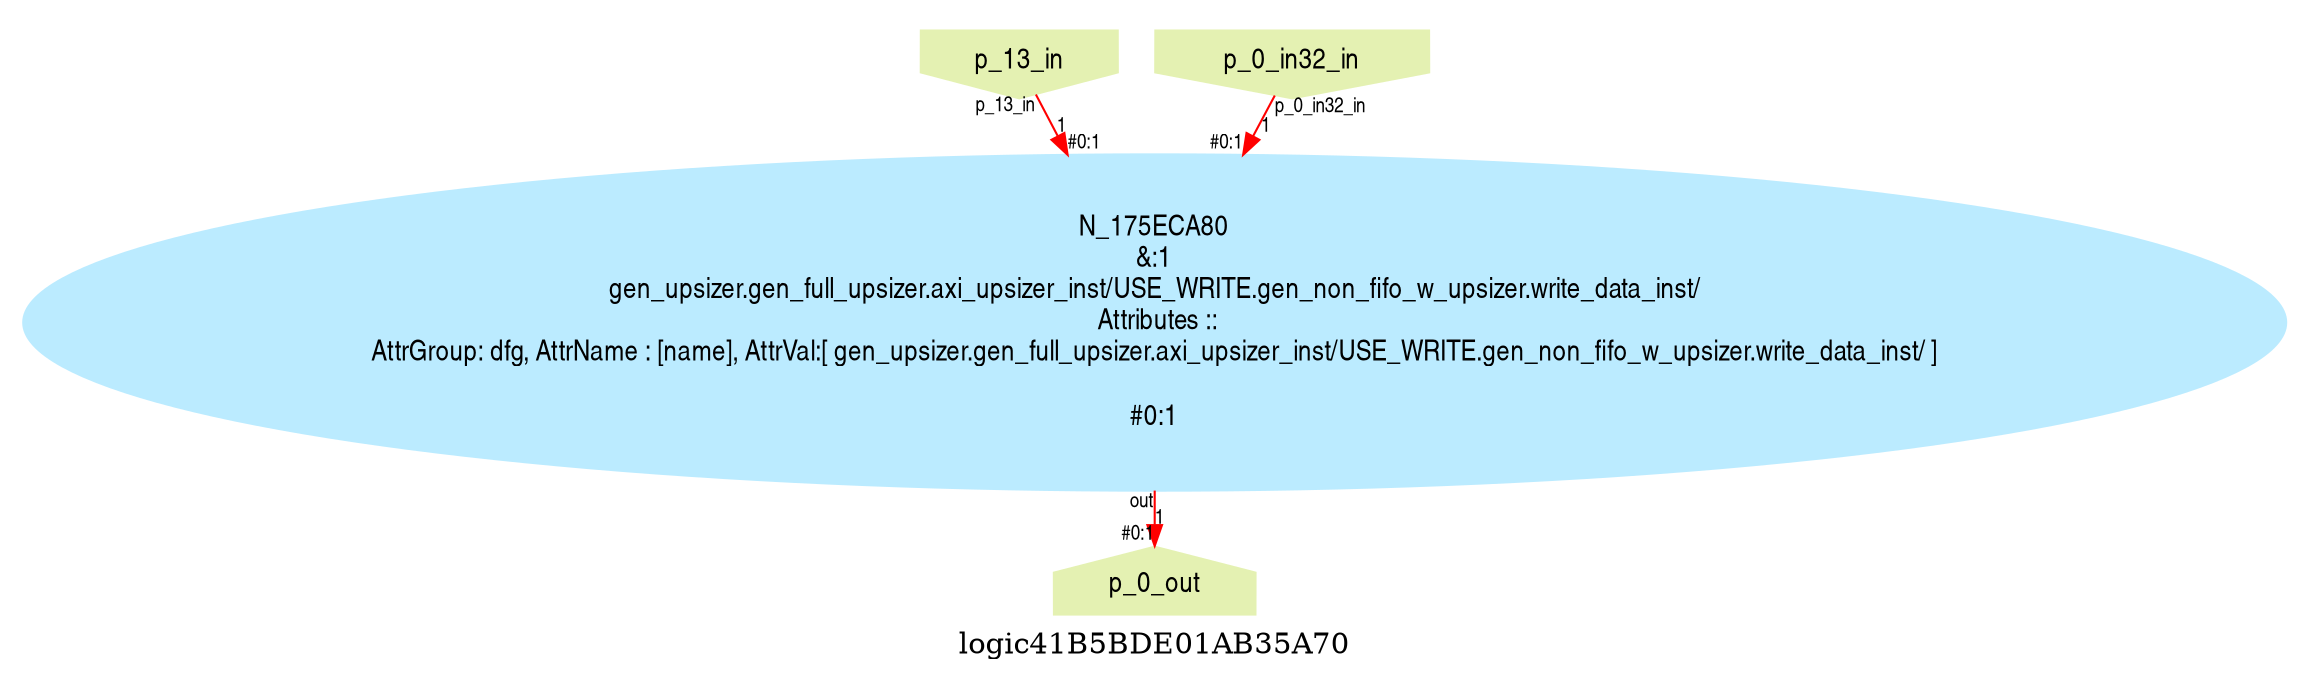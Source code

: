 digraph logic41B5BDE01AB35A70 {
graph [label="logic41B5BDE01AB35A70", margin="0.1,0.1", size="100,100", ranksep=0.1, splines=true];
node [style=filled, color="#ffee80", fontname=helveticanarrow];
edge [color="#ff0000", fontsize=10, fontname=helveticanarrow];
{ rank = source;logic41B5BDE01AB35A70_p_13_in [label="p_13_in", shape=invhouse, color="#e4f1b2"];
logic41B5BDE01AB35A70_p_0_in32_in [label="p_0_in32_in", shape=invhouse, color="#e4f1b2"];
}
{ rank = sink;logic41B5BDE01AB35A70_p_0_out [label="p_0_out", shape=house, color="#e4f1b2"];
}
N_175ECA80 [label="N_175ECA80\n&:1\ngen_upsizer.gen_full_upsizer.axi_upsizer_inst/USE_WRITE.gen_non_fifo_w_upsizer.write_data_inst/\n Attributes ::\nAttrGroup: dfg, AttrName : [name], AttrVal:[ gen_upsizer.gen_full_upsizer.axi_upsizer_inst/USE_WRITE.gen_non_fifo_w_upsizer.write_data_inst/ ]\n\n#0:1\n", color="#bbebff"];
logic41B5BDE01AB35A70_p_13_in -> N_175ECA80 [label="1", taillabel=<p_13_in>, headlabel=<B>, headlabel=<#0:1>];
logic41B5BDE01AB35A70_p_0_in32_in -> N_175ECA80 [label="1", taillabel=<p_0_in32_in>, headlabel=<A>, headlabel=<#0:1>];
N_175ECA80 -> logic41B5BDE01AB35A70_p_0_out [label="1", taillabel=<out>, headlabel=<p_0_out>, headlabel=<#0:1>];
}
